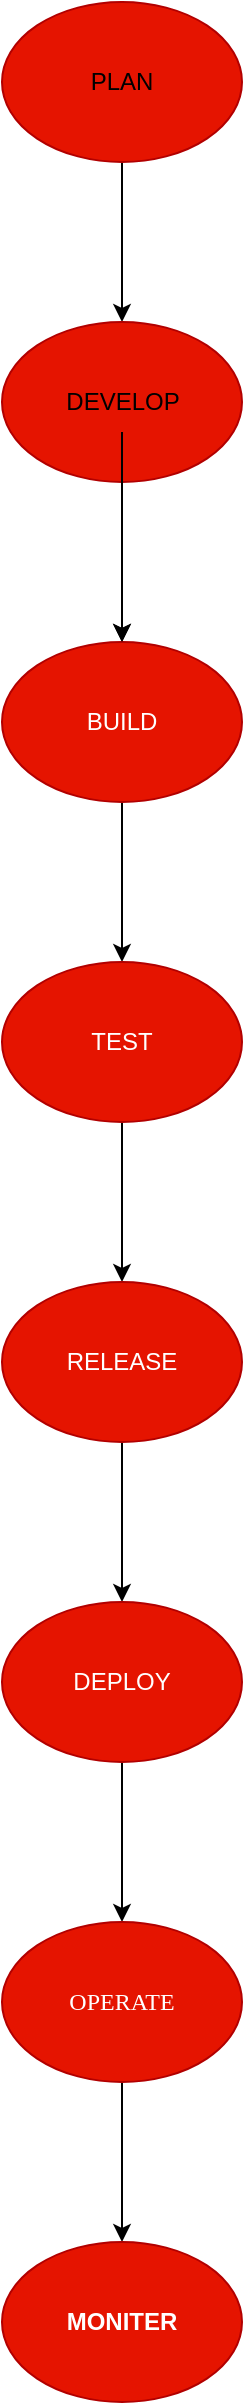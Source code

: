 <mxfile version="28.2.3" pages="3">
  <diagram name="Page-1" id="me2eqt4FkOVerrTwLW2-">
    <mxGraphModel dx="1737" dy="2037" grid="1" gridSize="10" guides="1" tooltips="1" connect="1" arrows="1" fold="1" page="1" pageScale="1" pageWidth="850" pageHeight="1100" math="0" shadow="0">
      <root>
        <mxCell id="0" />
        <mxCell id="1" parent="0" />
        <mxCell id="0zJXh3fM9TytNHWtSzTf-4" value="" style="edgeStyle=orthogonalEdgeStyle;rounded=0;orthogonalLoop=1;jettySize=auto;html=1;" edge="1" parent="1" source="0zJXh3fM9TytNHWtSzTf-2" target="0zJXh3fM9TytNHWtSzTf-3">
          <mxGeometry relative="1" as="geometry" />
        </mxCell>
        <mxCell id="0zJXh3fM9TytNHWtSzTf-2" value="" style="ellipse;whiteSpace=wrap;html=1;fillColor=#e51400;fontColor=#ffffff;strokeColor=#B20000;" vertex="1" parent="1">
          <mxGeometry x="365" y="-10" width="120" height="80" as="geometry" />
        </mxCell>
        <mxCell id="0zJXh3fM9TytNHWtSzTf-6" value="" style="edgeStyle=orthogonalEdgeStyle;rounded=0;orthogonalLoop=1;jettySize=auto;html=1;" edge="1" parent="1" source="0zJXh3fM9TytNHWtSzTf-3" target="0zJXh3fM9TytNHWtSzTf-5">
          <mxGeometry relative="1" as="geometry" />
        </mxCell>
        <mxCell id="0zJXh3fM9TytNHWtSzTf-3" value="" style="ellipse;whiteSpace=wrap;html=1;fillColor=#e51400;fontColor=#ffffff;strokeColor=#B20000;" vertex="1" parent="1">
          <mxGeometry x="365" y="150" width="120" height="80" as="geometry" />
        </mxCell>
        <mxCell id="0zJXh3fM9TytNHWtSzTf-8" value="" style="edgeStyle=orthogonalEdgeStyle;rounded=0;orthogonalLoop=1;jettySize=auto;html=1;" edge="1" parent="1" source="0zJXh3fM9TytNHWtSzTf-5" target="0zJXh3fM9TytNHWtSzTf-7">
          <mxGeometry relative="1" as="geometry" />
        </mxCell>
        <mxCell id="0zJXh3fM9TytNHWtSzTf-5" value="BUILD" style="ellipse;whiteSpace=wrap;html=1;fillColor=#e51400;fontColor=#ffffff;strokeColor=#B20000;" vertex="1" parent="1">
          <mxGeometry x="365" y="310" width="120" height="80" as="geometry" />
        </mxCell>
        <mxCell id="0zJXh3fM9TytNHWtSzTf-10" value="" style="edgeStyle=orthogonalEdgeStyle;rounded=0;orthogonalLoop=1;jettySize=auto;html=1;" edge="1" parent="1" source="0zJXh3fM9TytNHWtSzTf-7" target="0zJXh3fM9TytNHWtSzTf-9">
          <mxGeometry relative="1" as="geometry" />
        </mxCell>
        <mxCell id="0zJXh3fM9TytNHWtSzTf-7" value="TEST" style="ellipse;whiteSpace=wrap;html=1;fillColor=#e51400;fontColor=#ffffff;strokeColor=#B20000;" vertex="1" parent="1">
          <mxGeometry x="365" y="470" width="120" height="80" as="geometry" />
        </mxCell>
        <mxCell id="0zJXh3fM9TytNHWtSzTf-12" value="" style="edgeStyle=orthogonalEdgeStyle;rounded=0;orthogonalLoop=1;jettySize=auto;html=1;" edge="1" parent="1" source="0zJXh3fM9TytNHWtSzTf-9" target="0zJXh3fM9TytNHWtSzTf-11">
          <mxGeometry relative="1" as="geometry" />
        </mxCell>
        <mxCell id="0zJXh3fM9TytNHWtSzTf-9" value="RELEASE" style="ellipse;whiteSpace=wrap;html=1;fillColor=#e51400;fontColor=#ffffff;strokeColor=#B20000;" vertex="1" parent="1">
          <mxGeometry x="365" y="630" width="120" height="80" as="geometry" />
        </mxCell>
        <mxCell id="0zJXh3fM9TytNHWtSzTf-14" value="" style="edgeStyle=orthogonalEdgeStyle;rounded=0;orthogonalLoop=1;jettySize=auto;html=1;" edge="1" parent="1" source="0zJXh3fM9TytNHWtSzTf-11" target="0zJXh3fM9TytNHWtSzTf-13">
          <mxGeometry relative="1" as="geometry" />
        </mxCell>
        <mxCell id="0zJXh3fM9TytNHWtSzTf-11" value="DEPLOY" style="ellipse;whiteSpace=wrap;html=1;fillColor=#e51400;fontColor=#ffffff;strokeColor=#B20000;" vertex="1" parent="1">
          <mxGeometry x="365" y="790" width="120" height="80" as="geometry" />
        </mxCell>
        <mxCell id="0zJXh3fM9TytNHWtSzTf-16" value="" style="edgeStyle=orthogonalEdgeStyle;rounded=0;orthogonalLoop=1;jettySize=auto;html=1;" edge="1" parent="1" source="0zJXh3fM9TytNHWtSzTf-13" target="0zJXh3fM9TytNHWtSzTf-15">
          <mxGeometry relative="1" as="geometry" />
        </mxCell>
        <mxCell id="0zJXh3fM9TytNHWtSzTf-13" value="&lt;font face=&quot;Georgia&quot;&gt;OPERATE&lt;/font&gt;" style="ellipse;whiteSpace=wrap;html=1;fillColor=#e51400;fontColor=#ffffff;strokeColor=#B20000;" vertex="1" parent="1">
          <mxGeometry x="365" y="950" width="120" height="80" as="geometry" />
        </mxCell>
        <mxCell id="0zJXh3fM9TytNHWtSzTf-15" value="&lt;h4&gt;MONITER&lt;/h4&gt;" style="ellipse;whiteSpace=wrap;html=1;fillColor=#e51400;fontColor=#ffffff;strokeColor=#B20000;" vertex="1" parent="1">
          <mxGeometry x="365" y="1110" width="120" height="80" as="geometry" />
        </mxCell>
        <mxCell id="0zJXh3fM9TytNHWtSzTf-17" value="PLAN" style="text;html=1;align=center;verticalAlign=middle;whiteSpace=wrap;rounded=0;" vertex="1" parent="1">
          <mxGeometry x="395" y="15" width="60" height="30" as="geometry" />
        </mxCell>
        <mxCell id="0zJXh3fM9TytNHWtSzTf-19" value="" style="edgeStyle=orthogonalEdgeStyle;rounded=0;orthogonalLoop=1;jettySize=auto;html=1;" edge="1" parent="1" source="0zJXh3fM9TytNHWtSzTf-18" target="0zJXh3fM9TytNHWtSzTf-5">
          <mxGeometry relative="1" as="geometry" />
        </mxCell>
        <mxCell id="0zJXh3fM9TytNHWtSzTf-18" value="DEVELOP" style="text;html=1;align=center;verticalAlign=middle;resizable=0;points=[];autosize=1;strokeColor=none;fillColor=none;" vertex="1" parent="1">
          <mxGeometry x="385" y="175" width="80" height="30" as="geometry" />
        </mxCell>
      </root>
    </mxGraphModel>
  </diagram>
  <diagram id="Bj2CbDCX6aouVzMzsrln" name="Page-2">
    <mxGraphModel dx="632" dy="341" grid="1" gridSize="10" guides="1" tooltips="1" connect="1" arrows="1" fold="1" page="1" pageScale="1" pageWidth="850" pageHeight="1100" math="0" shadow="0">
      <root>
        <mxCell id="0" />
        <mxCell id="1" parent="0" />
        <mxCell id="Jo5OR4VEXJvI6dKOBfxq-2" value="" style="image;image=img/lib/atlassian/Atlassian_Logo.svg;html=1;" vertex="1" parent="1">
          <mxGeometry x="360" y="120" width="140" height="130" as="geometry" />
        </mxCell>
        <mxCell id="Jo5OR4VEXJvI6dKOBfxq-3" value="PUMA CAFE" style="text;html=1;align=center;verticalAlign=middle;whiteSpace=wrap;rounded=0;" vertex="1" parent="1">
          <mxGeometry x="400" y="260" width="80" height="30" as="geometry" />
        </mxCell>
      </root>
    </mxGraphModel>
  </diagram>
  <diagram id="sR6sjq1-z2GaPh8UbhDr" name="Page-3">
    <mxGraphModel dx="906" dy="489" grid="1" gridSize="10" guides="1" tooltips="1" connect="1" arrows="1" fold="1" page="1" pageScale="1" pageWidth="850" pageHeight="1100" math="0" shadow="0">
      <root>
        <mxCell id="0" />
        <mxCell id="1" parent="0" />
        <mxCell id="0Htbr6UOZlzpYhqv8E-S-1" value="" style="shape=image;verticalLabelPosition=bottom;verticalAlign=top;imageAspect=0;image=https://cdn.dribbble.com/userupload/43791971/file/original-47c8d7630a5efb68354f911ee4275f8a.jpg?resize=752x&amp;vertical=center;" vertex="1" parent="1">
          <mxGeometry x="160" y="40" width="520" height="440" as="geometry" />
        </mxCell>
      </root>
    </mxGraphModel>
  </diagram>
</mxfile>
